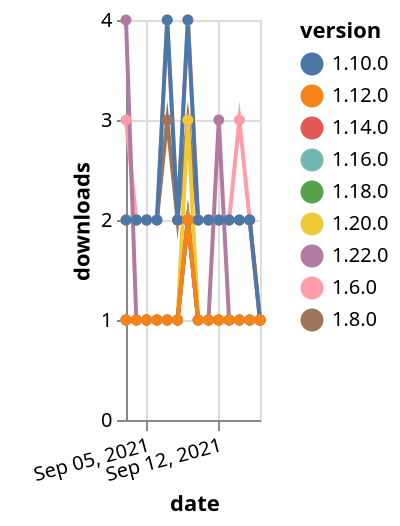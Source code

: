 {"$schema": "https://vega.github.io/schema/vega-lite/v5.json", "description": "A simple bar chart with embedded data.", "data": {"values": [{"date": "2021-09-03", "total": 3290, "delta": 3, "version": "1.6.0"}, {"date": "2021-09-04", "total": 3292, "delta": 2, "version": "1.6.0"}, {"date": "2021-09-05", "total": 3294, "delta": 2, "version": "1.6.0"}, {"date": "2021-09-06", "total": 3296, "delta": 2, "version": "1.6.0"}, {"date": "2021-09-07", "total": 3300, "delta": 4, "version": "1.6.0"}, {"date": "2021-09-08", "total": 3302, "delta": 2, "version": "1.6.0"}, {"date": "2021-09-09", "total": 3306, "delta": 4, "version": "1.6.0"}, {"date": "2021-09-10", "total": 3308, "delta": 2, "version": "1.6.0"}, {"date": "2021-09-11", "total": 3310, "delta": 2, "version": "1.6.0"}, {"date": "2021-09-12", "total": 3312, "delta": 2, "version": "1.6.0"}, {"date": "2021-09-13", "total": 3314, "delta": 2, "version": "1.6.0"}, {"date": "2021-09-14", "total": 3317, "delta": 3, "version": "1.6.0"}, {"date": "2021-09-15", "total": 3319, "delta": 2, "version": "1.6.0"}, {"date": "2021-09-16", "total": 3320, "delta": 1, "version": "1.6.0"}, {"date": "2021-09-03", "total": 165, "delta": 1, "version": "1.18.0"}, {"date": "2021-09-04", "total": 166, "delta": 1, "version": "1.18.0"}, {"date": "2021-09-05", "total": 167, "delta": 1, "version": "1.18.0"}, {"date": "2021-09-06", "total": 168, "delta": 1, "version": "1.18.0"}, {"date": "2021-09-07", "total": 169, "delta": 1, "version": "1.18.0"}, {"date": "2021-09-08", "total": 170, "delta": 1, "version": "1.18.0"}, {"date": "2021-09-09", "total": 172, "delta": 2, "version": "1.18.0"}, {"date": "2021-09-10", "total": 173, "delta": 1, "version": "1.18.0"}, {"date": "2021-09-11", "total": 174, "delta": 1, "version": "1.18.0"}, {"date": "2021-09-12", "total": 175, "delta": 1, "version": "1.18.0"}, {"date": "2021-09-13", "total": 176, "delta": 1, "version": "1.18.0"}, {"date": "2021-09-14", "total": 177, "delta": 1, "version": "1.18.0"}, {"date": "2021-09-15", "total": 178, "delta": 1, "version": "1.18.0"}, {"date": "2021-09-16", "total": 179, "delta": 1, "version": "1.18.0"}, {"date": "2021-09-03", "total": 126, "delta": 4, "version": "1.22.0"}, {"date": "2021-09-04", "total": 127, "delta": 1, "version": "1.22.0"}, {"date": "2021-09-05", "total": 128, "delta": 1, "version": "1.22.0"}, {"date": "2021-09-06", "total": 129, "delta": 1, "version": "1.22.0"}, {"date": "2021-09-07", "total": 130, "delta": 1, "version": "1.22.0"}, {"date": "2021-09-08", "total": 131, "delta": 1, "version": "1.22.0"}, {"date": "2021-09-09", "total": 133, "delta": 2, "version": "1.22.0"}, {"date": "2021-09-10", "total": 134, "delta": 1, "version": "1.22.0"}, {"date": "2021-09-11", "total": 135, "delta": 1, "version": "1.22.0"}, {"date": "2021-09-12", "total": 138, "delta": 3, "version": "1.22.0"}, {"date": "2021-09-13", "total": 139, "delta": 1, "version": "1.22.0"}, {"date": "2021-09-14", "total": 140, "delta": 1, "version": "1.22.0"}, {"date": "2021-09-15", "total": 141, "delta": 1, "version": "1.22.0"}, {"date": "2021-09-16", "total": 142, "delta": 1, "version": "1.22.0"}, {"date": "2021-09-03", "total": 2684, "delta": 2, "version": "1.8.0"}, {"date": "2021-09-04", "total": 2686, "delta": 2, "version": "1.8.0"}, {"date": "2021-09-05", "total": 2688, "delta": 2, "version": "1.8.0"}, {"date": "2021-09-06", "total": 2690, "delta": 2, "version": "1.8.0"}, {"date": "2021-09-07", "total": 2693, "delta": 3, "version": "1.8.0"}, {"date": "2021-09-08", "total": 2695, "delta": 2, "version": "1.8.0"}, {"date": "2021-09-09", "total": 2698, "delta": 3, "version": "1.8.0"}, {"date": "2021-09-10", "total": 2700, "delta": 2, "version": "1.8.0"}, {"date": "2021-09-11", "total": 2702, "delta": 2, "version": "1.8.0"}, {"date": "2021-09-12", "total": 2704, "delta": 2, "version": "1.8.0"}, {"date": "2021-09-13", "total": 2706, "delta": 2, "version": "1.8.0"}, {"date": "2021-09-14", "total": 2708, "delta": 2, "version": "1.8.0"}, {"date": "2021-09-15", "total": 2710, "delta": 2, "version": "1.8.0"}, {"date": "2021-09-16", "total": 2711, "delta": 1, "version": "1.8.0"}, {"date": "2021-09-03", "total": 2572, "delta": 2, "version": "1.10.0"}, {"date": "2021-09-04", "total": 2574, "delta": 2, "version": "1.10.0"}, {"date": "2021-09-05", "total": 2576, "delta": 2, "version": "1.10.0"}, {"date": "2021-09-06", "total": 2578, "delta": 2, "version": "1.10.0"}, {"date": "2021-09-07", "total": 2582, "delta": 4, "version": "1.10.0"}, {"date": "2021-09-08", "total": 2584, "delta": 2, "version": "1.10.0"}, {"date": "2021-09-09", "total": 2588, "delta": 4, "version": "1.10.0"}, {"date": "2021-09-10", "total": 2590, "delta": 2, "version": "1.10.0"}, {"date": "2021-09-11", "total": 2592, "delta": 2, "version": "1.10.0"}, {"date": "2021-09-12", "total": 2594, "delta": 2, "version": "1.10.0"}, {"date": "2021-09-13", "total": 2596, "delta": 2, "version": "1.10.0"}, {"date": "2021-09-14", "total": 2598, "delta": 2, "version": "1.10.0"}, {"date": "2021-09-15", "total": 2600, "delta": 2, "version": "1.10.0"}, {"date": "2021-09-16", "total": 2601, "delta": 1, "version": "1.10.0"}, {"date": "2021-09-03", "total": 192, "delta": 1, "version": "1.20.0"}, {"date": "2021-09-04", "total": 193, "delta": 1, "version": "1.20.0"}, {"date": "2021-09-05", "total": 194, "delta": 1, "version": "1.20.0"}, {"date": "2021-09-06", "total": 195, "delta": 1, "version": "1.20.0"}, {"date": "2021-09-07", "total": 196, "delta": 1, "version": "1.20.0"}, {"date": "2021-09-08", "total": 197, "delta": 1, "version": "1.20.0"}, {"date": "2021-09-09", "total": 200, "delta": 3, "version": "1.20.0"}, {"date": "2021-09-10", "total": 201, "delta": 1, "version": "1.20.0"}, {"date": "2021-09-11", "total": 202, "delta": 1, "version": "1.20.0"}, {"date": "2021-09-12", "total": 203, "delta": 1, "version": "1.20.0"}, {"date": "2021-09-13", "total": 204, "delta": 1, "version": "1.20.0"}, {"date": "2021-09-14", "total": 205, "delta": 1, "version": "1.20.0"}, {"date": "2021-09-15", "total": 206, "delta": 1, "version": "1.20.0"}, {"date": "2021-09-16", "total": 207, "delta": 1, "version": "1.20.0"}, {"date": "2021-09-03", "total": 188, "delta": 1, "version": "1.16.0"}, {"date": "2021-09-04", "total": 189, "delta": 1, "version": "1.16.0"}, {"date": "2021-09-05", "total": 190, "delta": 1, "version": "1.16.0"}, {"date": "2021-09-06", "total": 191, "delta": 1, "version": "1.16.0"}, {"date": "2021-09-07", "total": 192, "delta": 1, "version": "1.16.0"}, {"date": "2021-09-08", "total": 193, "delta": 1, "version": "1.16.0"}, {"date": "2021-09-09", "total": 195, "delta": 2, "version": "1.16.0"}, {"date": "2021-09-10", "total": 196, "delta": 1, "version": "1.16.0"}, {"date": "2021-09-11", "total": 197, "delta": 1, "version": "1.16.0"}, {"date": "2021-09-12", "total": 198, "delta": 1, "version": "1.16.0"}, {"date": "2021-09-13", "total": 199, "delta": 1, "version": "1.16.0"}, {"date": "2021-09-14", "total": 200, "delta": 1, "version": "1.16.0"}, {"date": "2021-09-15", "total": 201, "delta": 1, "version": "1.16.0"}, {"date": "2021-09-16", "total": 202, "delta": 1, "version": "1.16.0"}, {"date": "2021-09-03", "total": 191, "delta": 1, "version": "1.14.0"}, {"date": "2021-09-04", "total": 192, "delta": 1, "version": "1.14.0"}, {"date": "2021-09-05", "total": 193, "delta": 1, "version": "1.14.0"}, {"date": "2021-09-06", "total": 194, "delta": 1, "version": "1.14.0"}, {"date": "2021-09-07", "total": 195, "delta": 1, "version": "1.14.0"}, {"date": "2021-09-08", "total": 196, "delta": 1, "version": "1.14.0"}, {"date": "2021-09-09", "total": 198, "delta": 2, "version": "1.14.0"}, {"date": "2021-09-10", "total": 199, "delta": 1, "version": "1.14.0"}, {"date": "2021-09-11", "total": 200, "delta": 1, "version": "1.14.0"}, {"date": "2021-09-12", "total": 201, "delta": 1, "version": "1.14.0"}, {"date": "2021-09-13", "total": 202, "delta": 1, "version": "1.14.0"}, {"date": "2021-09-14", "total": 203, "delta": 1, "version": "1.14.0"}, {"date": "2021-09-15", "total": 204, "delta": 1, "version": "1.14.0"}, {"date": "2021-09-16", "total": 205, "delta": 1, "version": "1.14.0"}, {"date": "2021-09-03", "total": 253, "delta": 1, "version": "1.12.0"}, {"date": "2021-09-04", "total": 254, "delta": 1, "version": "1.12.0"}, {"date": "2021-09-05", "total": 255, "delta": 1, "version": "1.12.0"}, {"date": "2021-09-06", "total": 256, "delta": 1, "version": "1.12.0"}, {"date": "2021-09-07", "total": 257, "delta": 1, "version": "1.12.0"}, {"date": "2021-09-08", "total": 258, "delta": 1, "version": "1.12.0"}, {"date": "2021-09-09", "total": 260, "delta": 2, "version": "1.12.0"}, {"date": "2021-09-10", "total": 261, "delta": 1, "version": "1.12.0"}, {"date": "2021-09-11", "total": 262, "delta": 1, "version": "1.12.0"}, {"date": "2021-09-12", "total": 263, "delta": 1, "version": "1.12.0"}, {"date": "2021-09-13", "total": 264, "delta": 1, "version": "1.12.0"}, {"date": "2021-09-14", "total": 265, "delta": 1, "version": "1.12.0"}, {"date": "2021-09-15", "total": 266, "delta": 1, "version": "1.12.0"}, {"date": "2021-09-16", "total": 267, "delta": 1, "version": "1.12.0"}]}, "width": "container", "mark": {"type": "line", "point": {"filled": true}}, "encoding": {"x": {"field": "date", "type": "temporal", "timeUnit": "yearmonthdate", "title": "date", "axis": {"labelAngle": -15}}, "y": {"field": "delta", "type": "quantitative", "title": "downloads"}, "color": {"field": "version", "type": "nominal"}, "tooltip": {"field": "delta"}}}